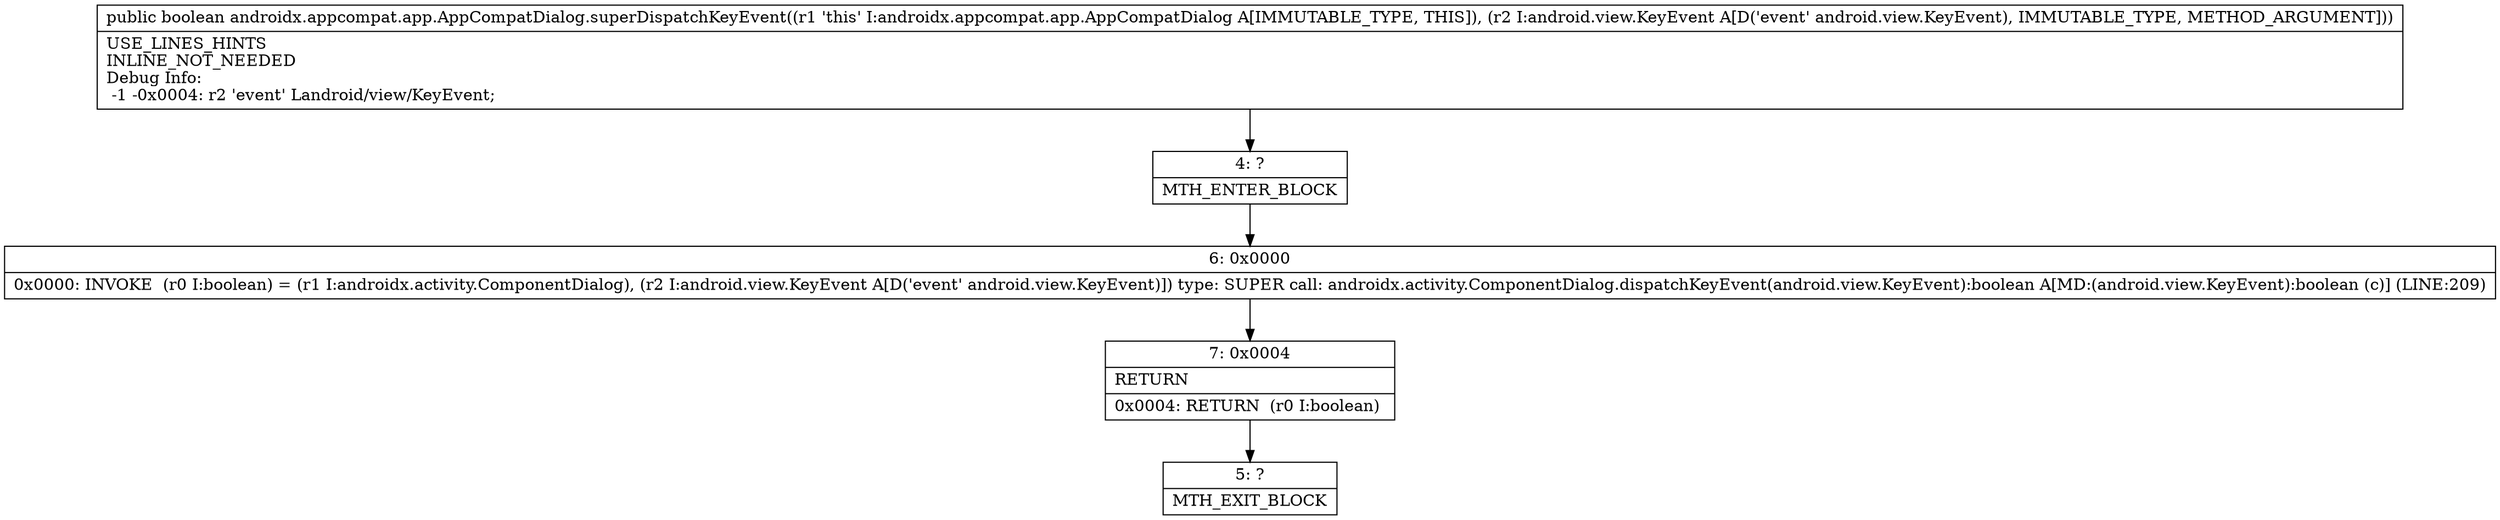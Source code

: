 digraph "CFG forandroidx.appcompat.app.AppCompatDialog.superDispatchKeyEvent(Landroid\/view\/KeyEvent;)Z" {
Node_4 [shape=record,label="{4\:\ ?|MTH_ENTER_BLOCK\l}"];
Node_6 [shape=record,label="{6\:\ 0x0000|0x0000: INVOKE  (r0 I:boolean) = (r1 I:androidx.activity.ComponentDialog), (r2 I:android.view.KeyEvent A[D('event' android.view.KeyEvent)]) type: SUPER call: androidx.activity.ComponentDialog.dispatchKeyEvent(android.view.KeyEvent):boolean A[MD:(android.view.KeyEvent):boolean (c)] (LINE:209)\l}"];
Node_7 [shape=record,label="{7\:\ 0x0004|RETURN\l|0x0004: RETURN  (r0 I:boolean) \l}"];
Node_5 [shape=record,label="{5\:\ ?|MTH_EXIT_BLOCK\l}"];
MethodNode[shape=record,label="{public boolean androidx.appcompat.app.AppCompatDialog.superDispatchKeyEvent((r1 'this' I:androidx.appcompat.app.AppCompatDialog A[IMMUTABLE_TYPE, THIS]), (r2 I:android.view.KeyEvent A[D('event' android.view.KeyEvent), IMMUTABLE_TYPE, METHOD_ARGUMENT]))  | USE_LINES_HINTS\lINLINE_NOT_NEEDED\lDebug Info:\l  \-1 \-0x0004: r2 'event' Landroid\/view\/KeyEvent;\l}"];
MethodNode -> Node_4;Node_4 -> Node_6;
Node_6 -> Node_7;
Node_7 -> Node_5;
}

